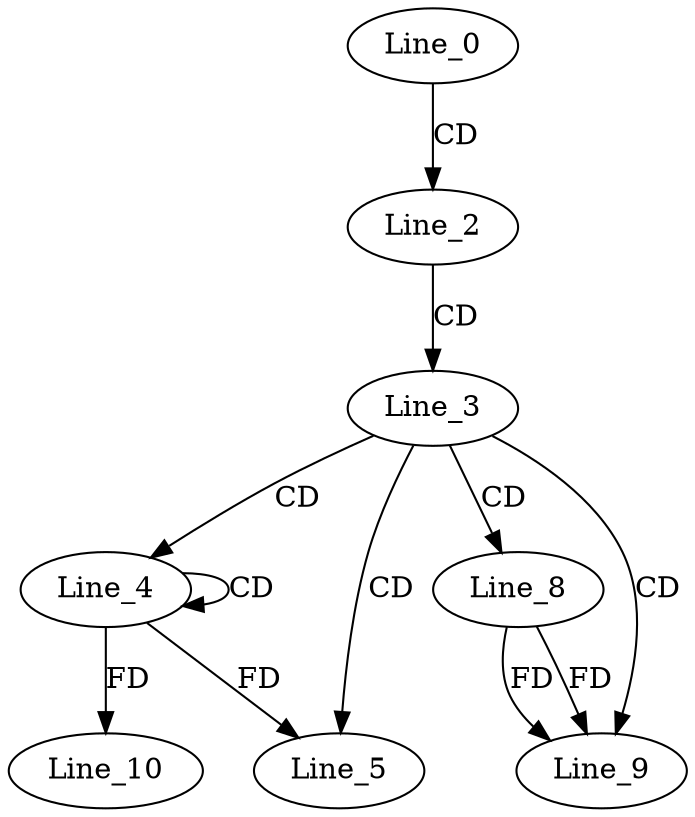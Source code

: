 digraph G {
  Line_0;
  Line_2;
  Line_3;
  Line_4;
  Line_4;
  Line_5;
  Line_8;
  Line_9;
  Line_9;
  Line_9;
  Line_10;
  Line_10;
  Line_0 -> Line_2 [ label="CD" ];
  Line_2 -> Line_3 [ label="CD" ];
  Line_3 -> Line_4 [ label="CD" ];
  Line_4 -> Line_4 [ label="CD" ];
  Line_3 -> Line_5 [ label="CD" ];
  Line_4 -> Line_5 [ label="FD" ];
  Line_3 -> Line_8 [ label="CD" ];
  Line_3 -> Line_9 [ label="CD" ];
  Line_8 -> Line_9 [ label="FD" ];
  Line_8 -> Line_9 [ label="FD" ];
  Line_4 -> Line_10 [ label="FD" ];
}
